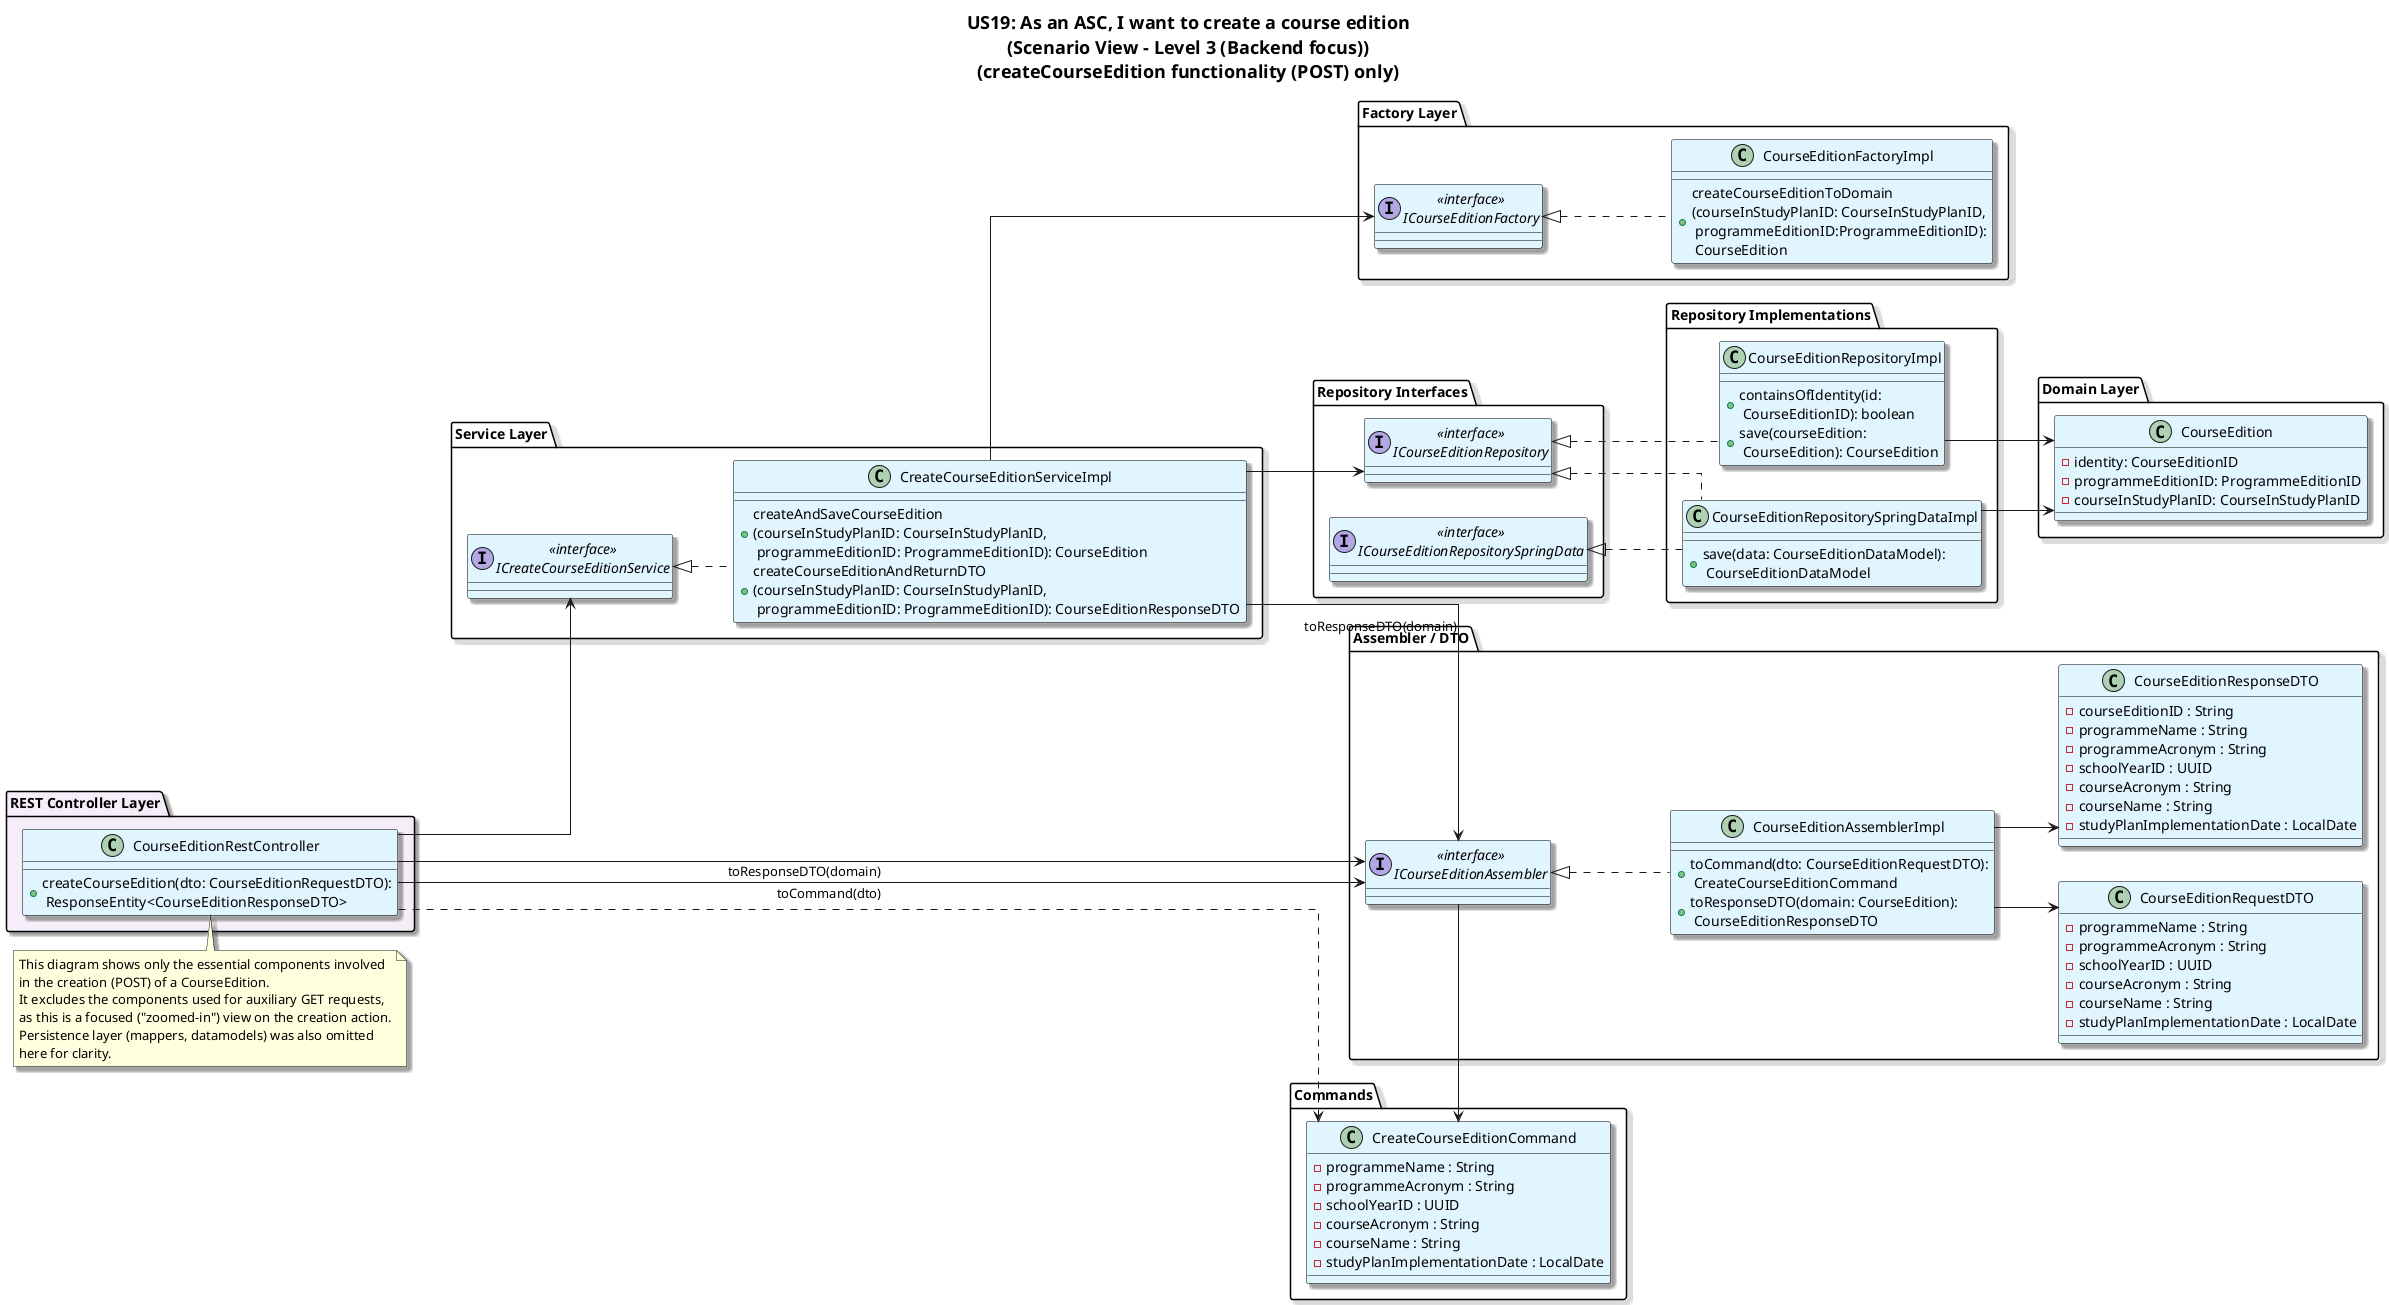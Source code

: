 @startuml
title: US19: As an ASC, I want to create a course edition\n(Scenario View - Level 3 (Backend focus))\n(createCourseEdition functionality (POST) only)


' ========== SETTINGS ==========
skinparam classBackgroundColor #E1F5FE
skinparam titleFontSize 18
skinparam linetype ortho
skinparam LegendBackgroundColor white
skinparam LegendBorderColor white
skinparam classFontSize 14
skinparam shadowing true
skinparam rectangle {
  RoundCorner 20
}
skinparam classBorderColor Black
left to right direction

package "REST Controller Layer" #F5EEF8 {
  class CourseEditionRestController {
    +createCourseEdition(dto: CourseEditionRequestDTO):\n ResponseEntity<CourseEditionResponseDTO>
    }
}

package "Service Layer" {
  interface "<<interface>>\nICreateCourseEditionService" as ICreateCourseEditionService
  class CreateCourseEditionServiceImpl {
    +createAndSaveCourseEdition\n(courseInStudyPlanID: CourseInStudyPlanID,\n programmeEditionID: ProgrammeEditionID): CourseEdition
    +createCourseEditionAndReturnDTO\n(courseInStudyPlanID: CourseInStudyPlanID,\n programmeEditionID: ProgrammeEditionID): CourseEditionResponseDTO
  }
}

package "Assembler / DTO" {
  interface "<<interface>>\nICourseEditionAssembler" as ICourseEditionAssembler
  class CourseEditionAssemblerImpl {
+toCommand(dto: CourseEditionRequestDTO):\n CreateCourseEditionCommand
+toResponseDTO(domain: CourseEdition):\n CourseEditionResponseDTO
  }

  class CourseEditionRequestDTO {
    - programmeName : String
    - programmeAcronym : String
    - schoolYearID : UUID
    - courseAcronym : String
    - courseName : String
    - studyPlanImplementationDate : LocalDate
  }

  class CourseEditionResponseDTO {
    - courseEditionID : String
    - programmeName : String
    - programmeAcronym : String
    - schoolYearID : UUID
    - courseAcronym : String
    - courseName : String
    - studyPlanImplementationDate : LocalDate
  }
}

package "Commands" {
class CreateCourseEditionCommand {
    - programmeName : String
    - programmeAcronym : String
    - schoolYearID : UUID
    - courseAcronym : String
    - courseName : String
    - studyPlanImplementationDate : LocalDate
}
}

package "Domain Layer" {
  class CourseEdition {
    -identity: CourseEditionID
    -programmeEditionID: ProgrammeEditionID
    -courseInStudyPlanID: CourseInStudyPlanID
  }
}

package "Factory Layer" {
  interface "<<interface>>\nICourseEditionFactory" as ICourseEditionFactory
  class CourseEditionFactoryImpl {
    +createCourseEditionToDomain\n(courseInStudyPlanID: CourseInStudyPlanID,\n programmeEditionID:ProgrammeEditionID):\n CourseEdition
  }
}


package "Repository Interfaces" {
  interface "<<interface>>\nICourseEditionRepository" as ICourseEditionRepository

'  interface "<<interface>>\nIDegreeTypeRepository" as IDegreeTypeRepository

'  interface "<<interface>>\nIProgrammeRepository" as IProgrammeRepository


 ' interface "<<interface>>\nIStudyPlanRepository" as IStudyPlanRepository

'  interface "<<interface>>\nICourseInStudyPlanRepository" as ICourseInStudyPlanRepository

'  interface "<<interface>>\nIProgrammeEditionRepository" as IProgrammeEditionRepository

  interface "<<interface>>\nICourseEditionRepositorySpringData" as ICourseEditionRepositorySpringData
  }

  package "Repository Implementations"{


  class CourseEditionRepositoryImpl {
    +containsOfIdentity(id:\n CourseEditionID): boolean
    +save(courseEdition:\n CourseEdition): CourseEdition
  }



  class CourseEditionRepositorySpringDataImpl {
    +save(data: CourseEditionDataModel):\n CourseEditionDataModel
  }
}

note top of CourseEditionRestController
This diagram shows only the essential components involved
in the creation (POST) of a CourseEdition.
It excludes the components used for auxiliary GET requests,
as this is a focused ("zoomed-in") view on the creation action.
Persistence layer (mappers, datamodels) was also omitted
here for clarity.
end note

' Relationships
CourseEditionRestController --> ICreateCourseEditionService
ICreateCourseEditionService <|.. CreateCourseEditionServiceImpl

CourseEditionRestController --> ICourseEditionAssembler : toCommand(dto)
ICourseEditionAssembler <|.. CourseEditionAssemblerImpl
CourseEditionRestController --> ICourseEditionAssembler : toResponseDTO(domain)

CreateCourseEditionServiceImpl --> ICourseEditionFactory
ICourseEditionFactory <|.. CourseEditionFactoryImpl

CreateCourseEditionServiceImpl --> ICourseEditionAssembler : toResponseDTO(domain)

CreateCourseEditionServiceImpl --> ICourseEditionRepository
ICourseEditionRepository <|.. CourseEditionRepositoryImpl
ICourseEditionRepository <|.. CourseEditionRepositorySpringDataImpl




CourseEditionRepositoryImpl --> CourseEdition
CourseEditionRepositorySpringDataImpl --> CourseEdition




ICourseEditionRepositorySpringData <|.. CourseEditionRepositorySpringDataImpl


CourseEditionAssemblerImpl --> CourseEditionRequestDTO
CourseEditionAssemblerImpl --> CourseEditionResponseDTO

ICourseEditionAssembler -> CreateCourseEditionCommand
CourseEditionRestController ..> CreateCourseEditionCommand

@enduml

